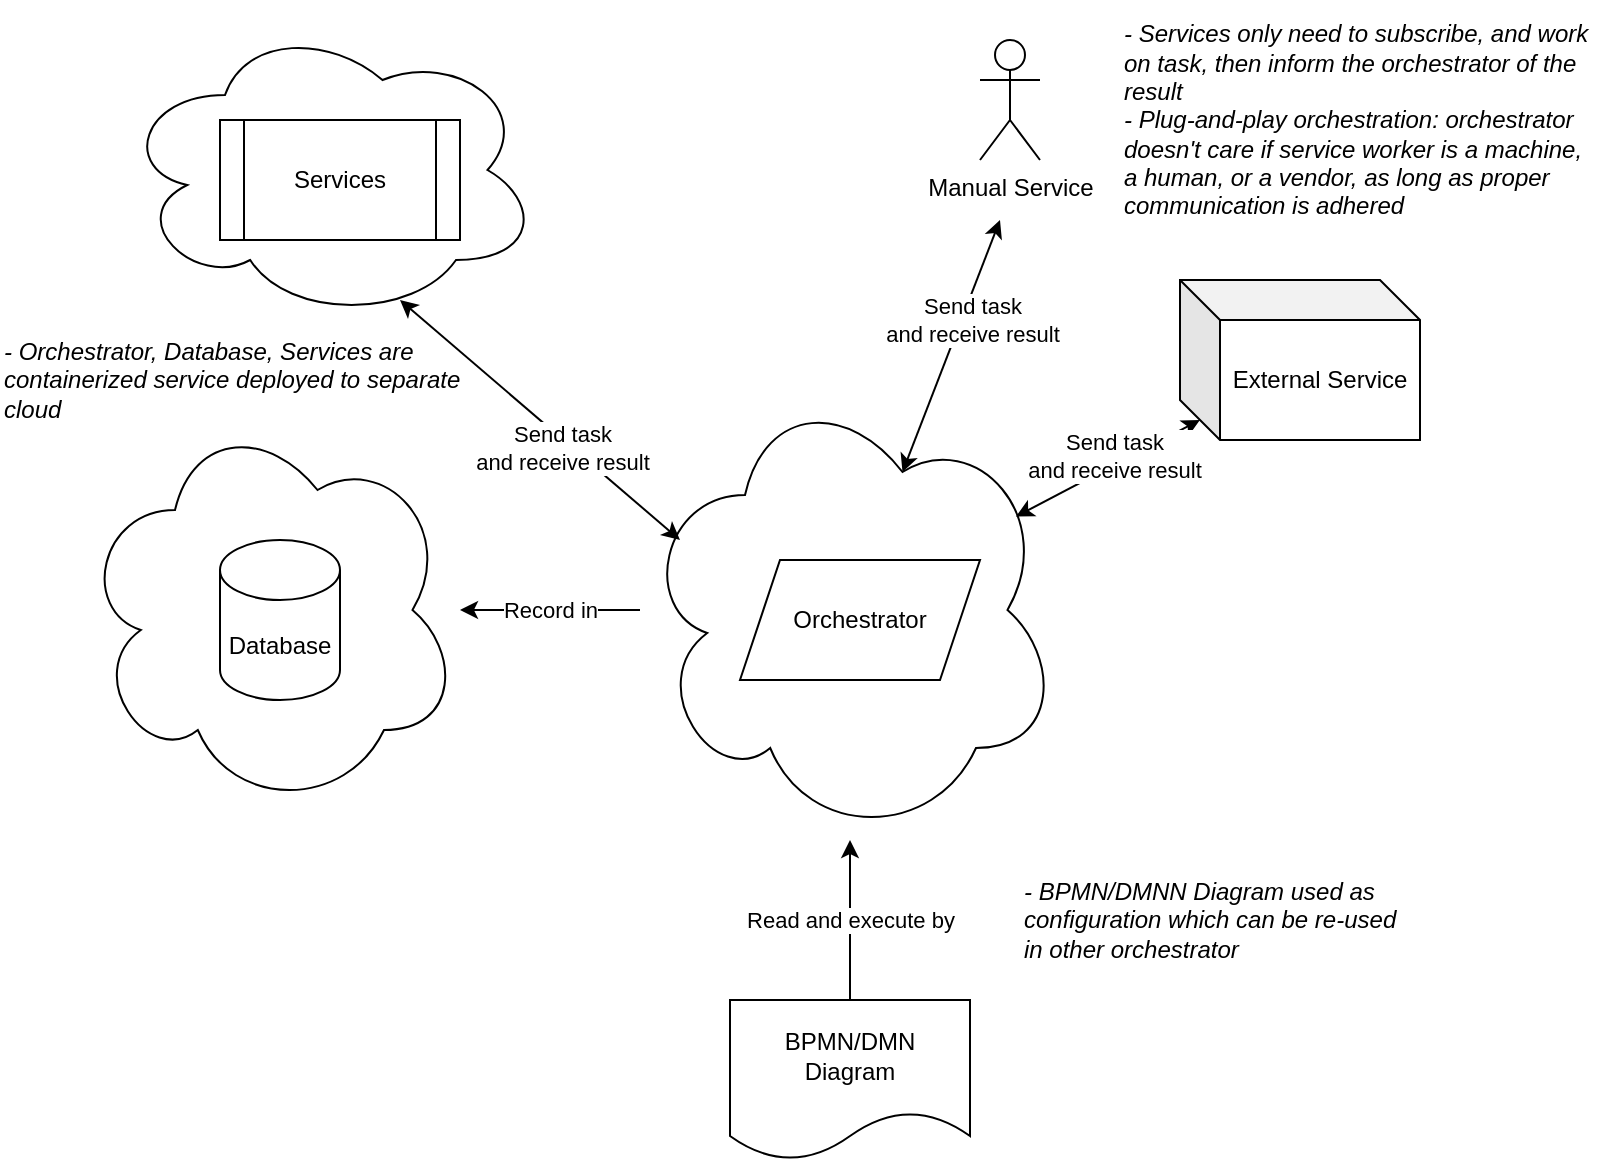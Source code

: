 <mxfile version="20.5.1" type="device"><diagram id="X-8Lfz89Tene17LY_aNU" name="Page-1"><mxGraphModel dx="992" dy="579" grid="1" gridSize="10" guides="1" tooltips="1" connect="1" arrows="1" fold="1" page="1" pageScale="1" pageWidth="850" pageHeight="1100" math="0" shadow="0"><root><mxCell id="0"/><mxCell id="1" parent="0"/><mxCell id="ZJ2LrGNGYqsmhEn5ZQIv-7" value="Record in" style="edgeStyle=orthogonalEdgeStyle;rounded=0;orthogonalLoop=1;jettySize=auto;html=1;" edge="1" parent="1" source="ZJ2LrGNGYqsmhEn5ZQIv-2" target="ZJ2LrGNGYqsmhEn5ZQIv-5"><mxGeometry relative="1" as="geometry"/></mxCell><mxCell id="ZJ2LrGNGYqsmhEn5ZQIv-2" value="" style="ellipse;shape=cloud;whiteSpace=wrap;html=1;" vertex="1" parent="1"><mxGeometry x="320" y="270" width="210" height="230" as="geometry"/></mxCell><mxCell id="ZJ2LrGNGYqsmhEn5ZQIv-1" value="Orchestrator" style="shape=parallelogram;perimeter=parallelogramPerimeter;whiteSpace=wrap;html=1;fixedSize=1;" vertex="1" parent="1"><mxGeometry x="370" y="360" width="120" height="60" as="geometry"/></mxCell><mxCell id="ZJ2LrGNGYqsmhEn5ZQIv-6" value="Read and execute by" style="edgeStyle=orthogonalEdgeStyle;rounded=0;orthogonalLoop=1;jettySize=auto;html=1;" edge="1" parent="1" source="ZJ2LrGNGYqsmhEn5ZQIv-3" target="ZJ2LrGNGYqsmhEn5ZQIv-2"><mxGeometry relative="1" as="geometry"/></mxCell><mxCell id="ZJ2LrGNGYqsmhEn5ZQIv-3" value="BPMN/DMN&lt;br&gt;Diagram" style="shape=document;whiteSpace=wrap;html=1;boundedLbl=1;" vertex="1" parent="1"><mxGeometry x="365" y="580" width="120" height="80" as="geometry"/></mxCell><mxCell id="ZJ2LrGNGYqsmhEn5ZQIv-5" value="" style="ellipse;shape=cloud;whiteSpace=wrap;html=1;" vertex="1" parent="1"><mxGeometry x="40" y="285" width="190" height="200" as="geometry"/></mxCell><mxCell id="ZJ2LrGNGYqsmhEn5ZQIv-4" value="Database" style="shape=cylinder3;whiteSpace=wrap;html=1;boundedLbl=1;backgroundOutline=1;size=15;" vertex="1" parent="1"><mxGeometry x="110" y="350" width="60" height="80" as="geometry"/></mxCell><mxCell id="ZJ2LrGNGYqsmhEn5ZQIv-9" value="Manual Service" style="shape=umlActor;verticalLabelPosition=bottom;verticalAlign=top;html=1;outlineConnect=0;" vertex="1" parent="1"><mxGeometry x="490" y="100" width="30" height="60" as="geometry"/></mxCell><mxCell id="ZJ2LrGNGYqsmhEn5ZQIv-15" value="" style="endArrow=classic;html=1;rounded=0;curved=1;exitX=1;exitY=1;exitDx=0;exitDy=0;exitPerimeter=0;entryX=0.093;entryY=0.342;entryDx=0;entryDy=0;entryPerimeter=0;strokeColor=none;" edge="1" parent="1" target="ZJ2LrGNGYqsmhEn5ZQIv-2"><mxGeometry width="50" height="50" relative="1" as="geometry"><mxPoint x="200" y="230" as="sourcePoint"/><mxPoint x="480" y="320" as="targetPoint"/></mxGeometry></mxCell><mxCell id="ZJ2LrGNGYqsmhEn5ZQIv-16" value="" style="endArrow=classic;startArrow=classic;html=1;rounded=0;curved=1;exitX=1;exitY=1;exitDx=0;exitDy=0;exitPerimeter=0;" edge="1" parent="1"><mxGeometry width="50" height="50" relative="1" as="geometry"><mxPoint x="200" y="230" as="sourcePoint"/><mxPoint x="340" y="350" as="targetPoint"/></mxGeometry></mxCell><mxCell id="ZJ2LrGNGYqsmhEn5ZQIv-17" value="Send task&lt;br&gt;and receive result" style="edgeLabel;html=1;align=center;verticalAlign=middle;resizable=0;points=[];" vertex="1" connectable="0" parent="ZJ2LrGNGYqsmhEn5ZQIv-16"><mxGeometry x="0.186" y="-3" relative="1" as="geometry"><mxPoint as="offset"/></mxGeometry></mxCell><mxCell id="ZJ2LrGNGYqsmhEn5ZQIv-18" value="" style="endArrow=classic;startArrow=classic;html=1;rounded=0;curved=1;exitX=0.625;exitY=0.2;exitDx=0;exitDy=0;exitPerimeter=0;" edge="1" parent="1" source="ZJ2LrGNGYqsmhEn5ZQIv-2"><mxGeometry width="50" height="50" relative="1" as="geometry"><mxPoint x="430" y="360" as="sourcePoint"/><mxPoint x="500" y="190" as="targetPoint"/></mxGeometry></mxCell><mxCell id="ZJ2LrGNGYqsmhEn5ZQIv-19" value="- Orchestrator, Database, Services are containerized service deployed to separate cloud" style="text;html=1;strokeColor=none;fillColor=none;align=left;verticalAlign=middle;whiteSpace=wrap;rounded=0;labelPosition=center;verticalLabelPosition=middle;textDirection=ltr;horizontal=1;fontStyle=2" vertex="1" parent="1"><mxGeometry y="210" width="240" height="120" as="geometry"/></mxCell><mxCell id="ZJ2LrGNGYqsmhEn5ZQIv-21" value="External Service" style="shape=cube;whiteSpace=wrap;html=1;boundedLbl=1;backgroundOutline=1;darkOpacity=0.05;darkOpacity2=0.1;" vertex="1" parent="1"><mxGeometry x="590" y="220" width="120" height="80" as="geometry"/></mxCell><mxCell id="ZJ2LrGNGYqsmhEn5ZQIv-22" value="" style="ellipse;shape=cloud;whiteSpace=wrap;html=1;" vertex="1" parent="1"><mxGeometry x="60" y="90" width="210" height="150" as="geometry"/></mxCell><mxCell id="ZJ2LrGNGYqsmhEn5ZQIv-23" value="Services" style="shape=process;whiteSpace=wrap;html=1;backgroundOutline=1;" vertex="1" parent="1"><mxGeometry x="110" y="140" width="120" height="60" as="geometry"/></mxCell><mxCell id="ZJ2LrGNGYqsmhEn5ZQIv-24" value="- BPMN/DMNN Diagram used as configuration which can be re-used in other orchestrator" style="text;html=1;strokeColor=none;fillColor=none;align=left;verticalAlign=middle;whiteSpace=wrap;rounded=0;fontStyle=2" vertex="1" parent="1"><mxGeometry x="510" y="510" width="200" height="60" as="geometry"/></mxCell><mxCell id="ZJ2LrGNGYqsmhEn5ZQIv-28" value="" style="endArrow=classic;startArrow=classic;html=1;rounded=0;curved=1;entryX=0.895;entryY=0.297;entryDx=0;entryDy=0;entryPerimeter=0;exitX=0;exitY=0;exitDx=10;exitDy=70;exitPerimeter=0;" edge="1" parent="1" source="ZJ2LrGNGYqsmhEn5ZQIv-21" target="ZJ2LrGNGYqsmhEn5ZQIv-2"><mxGeometry width="50" height="50" relative="1" as="geometry"><mxPoint x="400" y="380" as="sourcePoint"/><mxPoint x="450" y="330" as="targetPoint"/></mxGeometry></mxCell><mxCell id="ZJ2LrGNGYqsmhEn5ZQIv-30" value="Send task&lt;br&gt;and receive result" style="edgeLabel;html=1;align=center;verticalAlign=middle;resizable=0;points=[];" vertex="1" connectable="0" parent="1"><mxGeometry x="309.997" y="313.214" as="geometry"><mxPoint x="176" y="-73" as="offset"/></mxGeometry></mxCell><mxCell id="ZJ2LrGNGYqsmhEn5ZQIv-31" value="Send task&lt;br&gt;and receive result" style="edgeLabel;html=1;align=center;verticalAlign=middle;resizable=0;points=[];" vertex="1" connectable="0" parent="1"><mxGeometry x="199.997" y="450.004" as="geometry"><mxPoint x="357" y="-142" as="offset"/></mxGeometry></mxCell><mxCell id="ZJ2LrGNGYqsmhEn5ZQIv-32" value="- Services only need to subscribe, and work on task, then inform the orchestrator of the result&lt;br&gt;- Plug-and-play orchestration: orchestrator doesn't care if service worker is a machine, a human, or a vendor, as long as proper communication is adhered" style="text;html=1;strokeColor=none;fillColor=none;align=left;verticalAlign=middle;whiteSpace=wrap;rounded=0;labelPosition=center;verticalLabelPosition=middle;textDirection=ltr;horizontal=1;fontStyle=2" vertex="1" parent="1"><mxGeometry x="560" y="80" width="240" height="120" as="geometry"/></mxCell></root></mxGraphModel></diagram></mxfile>